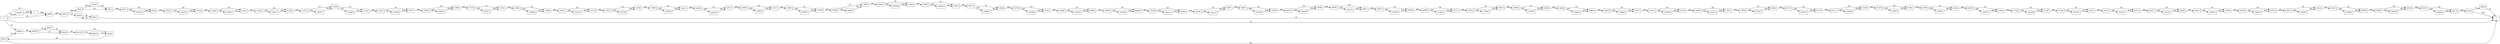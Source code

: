 digraph {
	graph [rankdir=LR]
	node [shape=rectangle]
	2 -> 3488 [label=466]
	3488 -> 3492 [label=484]
	3492 -> 7824 [label=466]
	3492 -> 82424 [label=18]
	7824 -> 7851 [label=24]
	7824 -> 122327 [label=442]
	7851 -> 9677 [label=466]
	9677 -> 9704 [label=24]
	9677 -> 122353 [label=442]
	9704 -> 10701 [label=466]
	10701 -> 10728 [label=24]
	10701 -> 122379 [label=442]
	10728 -> 11046 [label=466]
	11046 -> 11073 [label=24]
	11046 -> 122405 [label=442]
	11073 -> 11204 [label=466]
	11204 -> 11228 [label=24]
	11204 -> 122431 [label=442]
	11228 -> 11271 [label=466]
	11271 -> 11298 [label=24]
	11271 -> 122457 [label=442]
	11298 -> 11325 [label=24]
	11298 -> 122483 [label=442]
	11325 -> 11587 [label=466]
	11587 -> 11614 [label=24]
	11587 -> 122509 [label=442]
	11614 -> 11668 [label=466]
	11668 -> 11695 [label=24]
	11668 -> 122535 [label=442]
	11695 -> 11718 [label=466]
	11718 -> 11755 [label=24]
	11718 -> 122571 [label=442]
	11755 -> 11899 [label=466]
	11899 -> 11968 [label=24]
	11899 -> 122639 [label=442]
	11968 -> 12031 [label=466]
	12031 -> 12118 [label=24]
	12031 -> 122725 [label=442]
	12118 -> 12225 [label=466]
	12225 -> 12259 [label=24]
	12225 -> 122758 [label=442]
	12259 -> 12388 [label=466]
	12388 -> 12415 [label=24]
	12388 -> 122784 [label=442]
	12415 -> 12490 [label=466]
	12490 -> 12517 [label=24]
	12490 -> 122810 [label=442]
	12517 -> 12686 [label=466]
	12686 -> 12727 [label=24]
	12686 -> 122850 [label=442]
	12727 -> 12769 [label=466]
	12769 -> 12796 [label=24]
	12769 -> 122876 [label=442]
	12796 -> 13068 [label=466]
	13068 -> 13095 [label=24]
	13068 -> 122902 [label=442]
	13095 -> 13466 [label=466]
	13466 -> 13493 [label=24]
	13466 -> 122928 [label=442]
	13493 -> 13502 [label=466]
	13502 -> 13529 [label=24]
	13502 -> 122954 [label=442]
	13529 -> 13577 [label=466]
	13577 -> 13604 [label=24]
	13577 -> 122980 [label=442]
	13604 -> 13754 [label=466]
	13754 -> 13781 [label=24]
	13754 -> 123006 [label=442]
	13781 -> 13838 [label=466]
	13838 -> 13865 [label=24]
	13838 -> 123032 [label=442]
	13865 -> 14069 [label=466]
	14069 -> 14096 [label=24]
	14069 -> 123058 [label=442]
	14096 -> 14108 [label=466]
	14108 -> 14162 [label=24]
	14108 -> 123111 [label=442]
	14162 -> 14180 [label=466]
	14180 -> 14207 [label=24]
	14180 -> 123137 [label=442]
	14207 -> 14267 [label=466]
	14267 -> 14294 [label=24]
	14267 -> 123163 [label=442]
	14294 -> 14519 [label=466]
	14519 -> 14546 [label=24]
	14519 -> 123189 [label=442]
	14546 -> 14585 [label=466]
	14585 -> 14612 [label=24]
	14585 -> 123215 [label=442]
	14612 -> 14627 [label=466]
	14627 -> 14654 [label=24]
	14627 -> 123241 [label=442]
	14654 -> 14660 [label=466]
	14660 -> 14711 [label=24]
	14660 -> 123291 [label=442]
	14711 -> 14744 [label=466]
	14744 -> 14816 [label=24]
	14744 -> 123362 [label=442]
	14816 -> 14906 [label=466]
	14906 -> 14950 [label=24]
	14906 -> 123405 [label=442]
	14950 -> 14966 [label=466]
	14966 -> 15005 [label=24]
	14966 -> 123443 [label=442]
	15005 -> 15044 [label=466]
	15044 -> 15071 [label=24]
	15044 -> 123469 [label=442]
	15071 -> 15101 [label=466]
	15101 -> 15128 [label=24]
	15101 -> 123495 [label=442]
	15128 -> 17900 [label=466]
	17900 -> 17927 [label=24]
	17900 -> 123521 [label=442]
	17927 -> 17999 [label=466]
	17999 -> 18026 [label=24]
	17999 -> 123547 [label=442]
	18026 -> 21151 [label=466]
	21151 -> 21178 [label=24]
	21151 -> 123573 [label=442]
	21178 -> 21211 [label=466]
	21211 -> 21238 [label=24]
	21211 -> 123599 [label=442]
	21238 -> 21355 [label=466]
	21355 -> 21382 [label=24]
	21355 -> 123625 [label=442]
	21382 -> 21499 [label=466]
	21499 -> 21526 [label=24]
	21499 -> 123651 [label=442]
	21526 -> 21667 [label=466]
	21667 -> 21694 [label=24]
	21667 -> 123677 [label=442]
	21694 -> 21706 [label=466]
	21706 -> 21739 [label=24]
	21706 -> 123709 [label=442]
	21739 -> 21784 [label=466]
	21784 -> 21811 [label=24]
	21784 -> 123735 [label=442]
	21811 -> 22147 [label=466]
	22147 -> 22174 [label=24]
	22147 -> 123761 [label=442]
	22174 -> 22457 [label=466]
	22457 -> 22484 [label=24]
	22457 -> 123787 [label=442]
	22484 -> 23031 [label=466]
	23031 -> 23058 [label=24]
	23031 -> 123813 [label=442]
	23058 -> 23204 [label=466]
	23204 -> 23352 [label=24]
	23204 -> 123957 [label=442]
	23352 -> 23391 [label=466]
	23391 -> 23418 [label=24]
	23391 -> 123983 [label=442]
	23418 -> 23472 [label=466]
	23472 -> 23499 [label=24]
	23472 -> 124009 [label=442]
	23499 -> 25880 [label=466]
	25880 -> 25910 [label=24]
	25880 -> 124038 [label=442]
	25910 -> 26147 [label=466]
	26147 -> 26174 [label=24]
	26147 -> 124064 [label=442]
	26174 -> 27415 [label=466]
	27415 -> 1 [label=442]
	27415 -> 29976 [label=24]
	29976 -> 1 [label=24]
	40054 -> 40079 [label=68]
	40079 -> 40106 [label=34]
	40079 -> 49507 [label=34]
	40106 -> 40119 [label=68]
	40119 -> 40162 [label=34]
	40119 -> 49549 [label=34]
	40162 -> 40273 [label=68]
	40273 -> 40054 [label=34]
	40273 -> 1 [label=34]
	49507 -> 40106 [label=34]
	49549 -> 40162 [label=34]
	82424 -> 82427 [label=36]
	82427 -> 82424 [label=18]
	82427 -> 1 [label=18]
	122301 -> 2 [label=442]
	122327 -> 7851 [label=442]
	122353 -> 9704 [label=442]
	122379 -> 10728 [label=442]
	122405 -> 11073 [label=442]
	122431 -> 11228 [label=442]
	122457 -> 11298 [label=442]
	122483 -> 11325 [label=442]
	122509 -> 11614 [label=442]
	122535 -> 11695 [label=442]
	122571 -> 11755 [label=442]
	122639 -> 11968 [label=442]
	122725 -> 12118 [label=442]
	122758 -> 12259 [label=442]
	122784 -> 12415 [label=442]
	122810 -> 12517 [label=442]
	122850 -> 12727 [label=442]
	122876 -> 12796 [label=442]
	122902 -> 13095 [label=442]
	122928 -> 13493 [label=442]
	122954 -> 13529 [label=442]
	122980 -> 13604 [label=442]
	123006 -> 13781 [label=442]
	123032 -> 13865 [label=442]
	123058 -> 14096 [label=442]
	123111 -> 14162 [label=442]
	123137 -> 14207 [label=442]
	123163 -> 14294 [label=442]
	123189 -> 14546 [label=442]
	123215 -> 14612 [label=442]
	123241 -> 14654 [label=442]
	123291 -> 14711 [label=442]
	123362 -> 14816 [label=442]
	123405 -> 14950 [label=442]
	123443 -> 15005 [label=442]
	123469 -> 15071 [label=442]
	123495 -> 15128 [label=442]
	123521 -> 17927 [label=442]
	123547 -> 18026 [label=442]
	123573 -> 21178 [label=442]
	123599 -> 21238 [label=442]
	123625 -> 21382 [label=442]
	123651 -> 21526 [label=442]
	123677 -> 21694 [label=442]
	123709 -> 21739 [label=442]
	123735 -> 21811 [label=442]
	123761 -> 22174 [label=442]
	123787 -> 22484 [label=442]
	123813 -> 23058 [label=442]
	123957 -> 23352 [label=442]
	123983 -> 23418 [label=442]
	124009 -> 23499 [label=442]
	124038 -> 25910 [label=442]
	124064 -> 26174 [label=442]
	0 -> 2 [label=24]
	0 -> 40054 [label=34]
	0 -> 3488 [label=18]
	0 -> 1 [label=19]
	0 -> 122301 [label=442]
}
